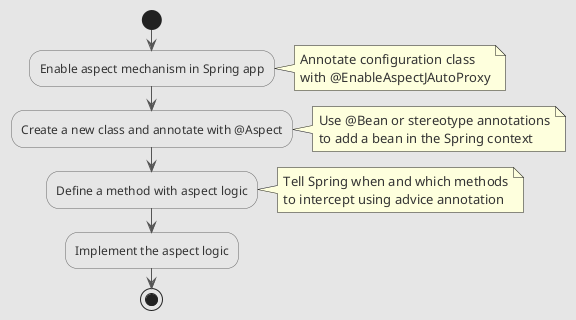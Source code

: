 @startuml
start

skinparam backgroundColor #E6E6E6

skinparam activity {
  BackgroundColor #E6E6E6
  BorderColor #666666
}

skinparam defaultFontColor #333333
skinparam ArrowColor #555555
:Enable aspect mechanism in Spring app;
note right
Annotate configuration class
with @EnableAspectJAutoProxy
end note

:Create a new class and annotate with @Aspect;
note right
Use @Bean or stereotype annotations
to add a bean in the Spring context
end note

:Define a method with aspect logic;
note right
Tell Spring when and which methods
to intercept using advice annotation
end note

:Implement the aspect logic;

stop
@enduml
